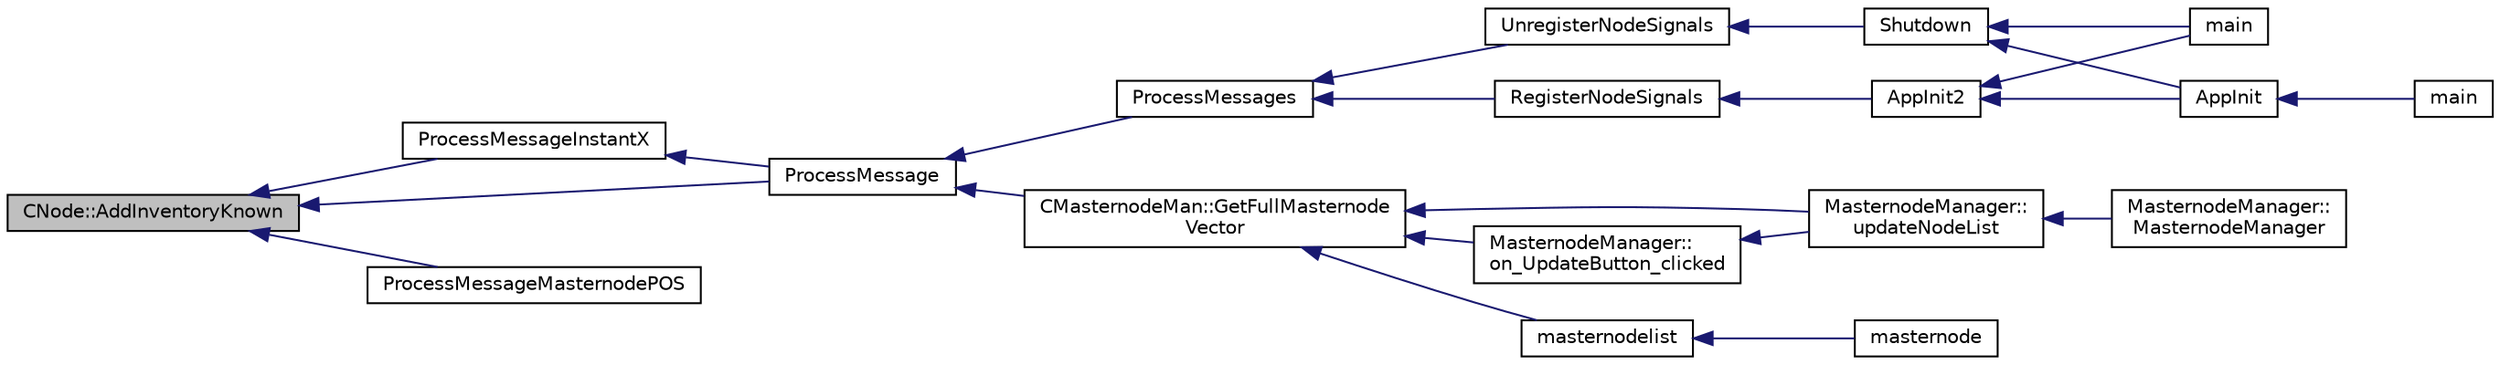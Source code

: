 digraph "CNode::AddInventoryKnown"
{
  edge [fontname="Helvetica",fontsize="10",labelfontname="Helvetica",labelfontsize="10"];
  node [fontname="Helvetica",fontsize="10",shape=record];
  rankdir="LR";
  Node196 [label="CNode::AddInventoryKnown",height=0.2,width=0.4,color="black", fillcolor="grey75", style="filled", fontcolor="black"];
  Node196 -> Node197 [dir="back",color="midnightblue",fontsize="10",style="solid",fontname="Helvetica"];
  Node197 [label="ProcessMessageInstantX",height=0.2,width=0.4,color="black", fillcolor="white", style="filled",URL="$d6/d5f/instantx_8h.html#aa516cb499ead2691d8ab216a499db5d0"];
  Node197 -> Node198 [dir="back",color="midnightblue",fontsize="10",style="solid",fontname="Helvetica"];
  Node198 [label="ProcessMessage",height=0.2,width=0.4,color="black", fillcolor="white", style="filled",URL="$df/d0a/main_8cpp.html#a8ba92b1a4bce3c835e887a9073d17d8e"];
  Node198 -> Node199 [dir="back",color="midnightblue",fontsize="10",style="solid",fontname="Helvetica"];
  Node199 [label="ProcessMessages",height=0.2,width=0.4,color="black", fillcolor="white", style="filled",URL="$d4/dbf/main_8h.html#a196f9318f02448b85b28d612698934fd"];
  Node199 -> Node200 [dir="back",color="midnightblue",fontsize="10",style="solid",fontname="Helvetica"];
  Node200 [label="RegisterNodeSignals",height=0.2,width=0.4,color="black", fillcolor="white", style="filled",URL="$d4/dbf/main_8h.html#ab02615ff65f91d69f8d786ec900baa8a",tooltip="Register with a network node to receive its signals. "];
  Node200 -> Node201 [dir="back",color="midnightblue",fontsize="10",style="solid",fontname="Helvetica"];
  Node201 [label="AppInit2",height=0.2,width=0.4,color="black", fillcolor="white", style="filled",URL="$d8/dc0/init_8h.html#a1a4c1bfbf6ba1db77e988b89b9cadfd3",tooltip="Initialize ion. "];
  Node201 -> Node202 [dir="back",color="midnightblue",fontsize="10",style="solid",fontname="Helvetica"];
  Node202 [label="AppInit",height=0.2,width=0.4,color="black", fillcolor="white", style="filled",URL="$d4/d35/iond_8cpp.html#ac59316b767e6984e1285f0531275286b"];
  Node202 -> Node203 [dir="back",color="midnightblue",fontsize="10",style="solid",fontname="Helvetica"];
  Node203 [label="main",height=0.2,width=0.4,color="black", fillcolor="white", style="filled",URL="$d4/d35/iond_8cpp.html#a0ddf1224851353fc92bfbff6f499fa97"];
  Node201 -> Node204 [dir="back",color="midnightblue",fontsize="10",style="solid",fontname="Helvetica"];
  Node204 [label="main",height=0.2,width=0.4,color="black", fillcolor="white", style="filled",URL="$d5/d2d/ion_8cpp.html#a0ddf1224851353fc92bfbff6f499fa97"];
  Node199 -> Node205 [dir="back",color="midnightblue",fontsize="10",style="solid",fontname="Helvetica"];
  Node205 [label="UnregisterNodeSignals",height=0.2,width=0.4,color="black", fillcolor="white", style="filled",URL="$d4/dbf/main_8h.html#a3ef0cc6e9d9d6435ee2a5569244d6ebd",tooltip="Unregister a network node. "];
  Node205 -> Node206 [dir="back",color="midnightblue",fontsize="10",style="solid",fontname="Helvetica"];
  Node206 [label="Shutdown",height=0.2,width=0.4,color="black", fillcolor="white", style="filled",URL="$d8/dc0/init_8h.html#ac5f038c2b480cf9ef5e19e3eba8dbaf9"];
  Node206 -> Node202 [dir="back",color="midnightblue",fontsize="10",style="solid",fontname="Helvetica"];
  Node206 -> Node204 [dir="back",color="midnightblue",fontsize="10",style="solid",fontname="Helvetica"];
  Node198 -> Node207 [dir="back",color="midnightblue",fontsize="10",style="solid",fontname="Helvetica"];
  Node207 [label="CMasternodeMan::GetFullMasternode\lVector",height=0.2,width=0.4,color="black", fillcolor="white", style="filled",URL="$dc/d6b/class_c_masternode_man.html#ab39e213a7601e1bef2eba1d5d63206f5"];
  Node207 -> Node208 [dir="back",color="midnightblue",fontsize="10",style="solid",fontname="Helvetica"];
  Node208 [label="MasternodeManager::\lupdateNodeList",height=0.2,width=0.4,color="black", fillcolor="white", style="filled",URL="$d9/d70/class_masternode_manager.html#a5485a8bd6ccf673027165cc1207dfae9"];
  Node208 -> Node209 [dir="back",color="midnightblue",fontsize="10",style="solid",fontname="Helvetica"];
  Node209 [label="MasternodeManager::\lMasternodeManager",height=0.2,width=0.4,color="black", fillcolor="white", style="filled",URL="$d9/d70/class_masternode_manager.html#ad18cb99065e056e6b791e2356de826bf"];
  Node207 -> Node210 [dir="back",color="midnightblue",fontsize="10",style="solid",fontname="Helvetica"];
  Node210 [label="MasternodeManager::\lon_UpdateButton_clicked",height=0.2,width=0.4,color="black", fillcolor="white", style="filled",URL="$d9/d70/class_masternode_manager.html#ae8d07b4d869e3eb09fe1be445eff0430"];
  Node210 -> Node208 [dir="back",color="midnightblue",fontsize="10",style="solid",fontname="Helvetica"];
  Node207 -> Node211 [dir="back",color="midnightblue",fontsize="10",style="solid",fontname="Helvetica"];
  Node211 [label="masternodelist",height=0.2,width=0.4,color="black", fillcolor="white", style="filled",URL="$d5/d6b/rpcstashedsend_8cpp.html#a3a7ed7e37f21eb2912afc6e776f7236c"];
  Node211 -> Node212 [dir="back",color="midnightblue",fontsize="10",style="solid",fontname="Helvetica"];
  Node212 [label="masternode",height=0.2,width=0.4,color="black", fillcolor="white", style="filled",URL="$d5/d6b/rpcstashedsend_8cpp.html#a30609e443aeb47c29ed0878d16b1b5e1"];
  Node196 -> Node198 [dir="back",color="midnightblue",fontsize="10",style="solid",fontname="Helvetica"];
  Node196 -> Node213 [dir="back",color="midnightblue",fontsize="10",style="solid",fontname="Helvetica"];
  Node213 [label="ProcessMessageMasternodePOS",height=0.2,width=0.4,color="black", fillcolor="white", style="filled",URL="$dc/d51/masternode-pos_8h.html#a85194f5f57620d07bd87ef37bf2f6ef0"];
}
